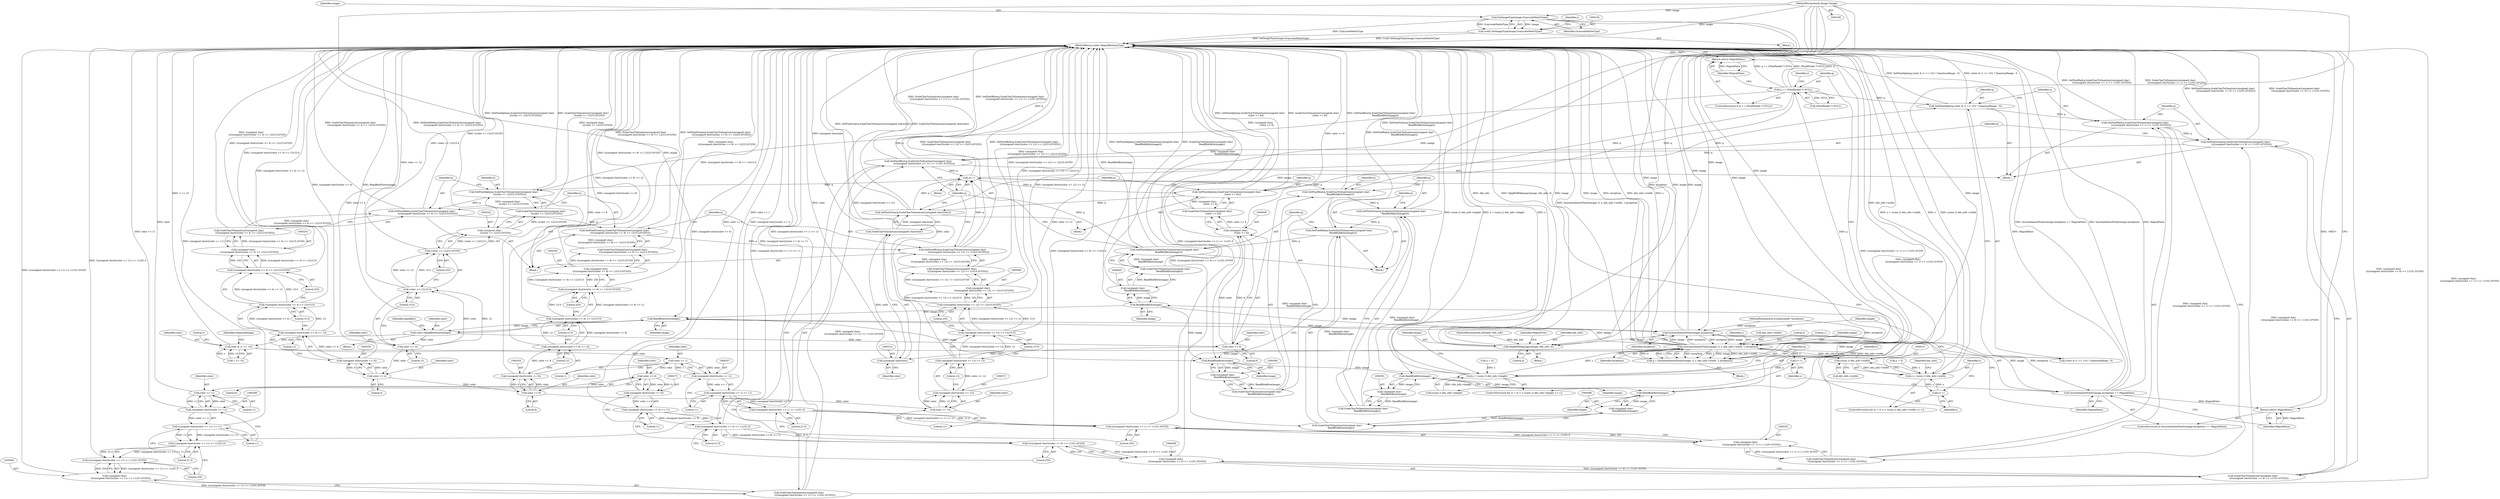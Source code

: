 digraph "0_ImageMagick_d7325bac173492b358417a0ad49fabad44447d52_4@pointer" {
"1000150" [label="(Call,SetImageType(image,GrayscaleMatteType))"];
"1000101" [label="(MethodParameterIn,Image *image)"];
"1000148" [label="(Call,(void) SetImageType(image,GrayscaleMatteType))"];
"1000189" [label="(Call,QueueAuthenticPixels(image, 0, y, dds_info->width, 1,exception))"];
"1000184" [label="(Call,y++)"];
"1000177" [label="(Call,y < (ssize_t) dds_info->height)"];
"1000187" [label="(Call,q = QueueAuthenticPixels(image, 0, y, dds_info->width, 1,exception))"];
"1000199" [label="(Call,q == (PixelPacket *) NULL)"];
"1000238" [label="(Call,SetPixelAlpha(q,(color & (1 << 15)) ? QuantumRange : 0))"];
"1000248" [label="(Call,SetPixelRed(q,ScaleCharToQuantum((unsigned char)\n                 ((((unsigned short)(color << 1) >> 11)/31.0)*255))))"];
"1000264" [label="(Call,SetPixelGreen(q,ScaleCharToQuantum((unsigned char)\n                 ((((unsigned short)(color << 6) >> 11)/31.0)*255))))"];
"1000280" [label="(Call,SetPixelBlue(q,ScaleCharToQuantum((unsigned char)\n                 ((((unsigned short)(color << 11) >> 11)/31.0)*255))))"];
"1000408" [label="(Call,q++)"];
"1000302" [label="(Call,SetPixelAlpha(q,ScaleCharToQuantum((unsigned char)\n                 (color >> 8))))"];
"1000310" [label="(Call,SetPixelGray(q,ScaleCharToQuantum((unsigned char)color)))"];
"1000318" [label="(Call,SetPixelAlpha(q,ScaleCharToQuantum((unsigned char)\n                 (((color >> 12)/15.0)*255))))"];
"1000330" [label="(Call,SetPixelRed(q,ScaleCharToQuantum((unsigned char)\n                 ((((unsigned short)(color << 4) >> 12)/15.0)*255))))"];
"1000346" [label="(Call,SetPixelGreen(q,ScaleCharToQuantum((unsigned char)\n                 ((((unsigned short)(color << 8) >> 12)/15.0)*255))))"];
"1000362" [label="(Call,SetPixelBlue(q,ScaleCharToQuantum((unsigned char)\n                 ((((unsigned short)(color << 12) >> 12)/15.0)*255))))"];
"1000380" [label="(Call,SetPixelBlue(q,ScaleCharToQuantum((unsigned char)\n            ReadBlobByte(image))))"];
"1000387" [label="(Call,SetPixelGreen(q,ScaleCharToQuantum((unsigned char)\n            ReadBlobByte(image))))"];
"1000394" [label="(Call,SetPixelRed(q,ScaleCharToQuantum((unsigned char)\n            ReadBlobByte(image))))"];
"1000401" [label="(Call,SetPixelAlpha(q,ScaleCharToQuantum((unsigned char)\n            ReadBlobByte(image))))"];
"1000212" [label="(Call,(ssize_t) dds_info->width)"];
"1000210" [label="(Call,x < (ssize_t) dds_info->width)"];
"1000217" [label="(Call,x++)"];
"1000231" [label="(Call,ReadBlobShort(image))"];
"1000229" [label="(Call,color=ReadBlobShort(image))"];
"1000241" [label="(Call,color & (1 << 15))"];
"1000258" [label="(Call,color << 1)"];
"1000256" [label="(Call,(unsigned short)(color << 1))"];
"1000255" [label="(Call,(unsigned short)(color << 1) >> 11)"];
"1000254" [label="(Call,((unsigned short)(color << 1) >> 11)/31.0)"];
"1000253" [label="(Call,(((unsigned short)(color << 1) >> 11)/31.0)*255)"];
"1000251" [label="(Call,(unsigned char)\n                 ((((unsigned short)(color << 1) >> 11)/31.0)*255))"];
"1000250" [label="(Call,ScaleCharToQuantum((unsigned char)\n                 ((((unsigned short)(color << 1) >> 11)/31.0)*255)))"];
"1000274" [label="(Call,color << 6)"];
"1000272" [label="(Call,(unsigned short)(color << 6))"];
"1000271" [label="(Call,(unsigned short)(color << 6) >> 11)"];
"1000270" [label="(Call,((unsigned short)(color << 6) >> 11)/31.0)"];
"1000269" [label="(Call,(((unsigned short)(color << 6) >> 11)/31.0)*255)"];
"1000267" [label="(Call,(unsigned char)\n                 ((((unsigned short)(color << 6) >> 11)/31.0)*255))"];
"1000266" [label="(Call,ScaleCharToQuantum((unsigned char)\n                 ((((unsigned short)(color << 6) >> 11)/31.0)*255)))"];
"1000290" [label="(Call,color << 11)"];
"1000288" [label="(Call,(unsigned short)(color << 11))"];
"1000287" [label="(Call,(unsigned short)(color << 11) >> 11)"];
"1000286" [label="(Call,((unsigned short)(color << 11) >> 11)/31.0)"];
"1000285" [label="(Call,(((unsigned short)(color << 11) >> 11)/31.0)*255)"];
"1000283" [label="(Call,(unsigned char)\n                 ((((unsigned short)(color << 11) >> 11)/31.0)*255))"];
"1000282" [label="(Call,ScaleCharToQuantum((unsigned char)\n                 ((((unsigned short)(color << 11) >> 11)/31.0)*255)))"];
"1000307" [label="(Call,color >> 8)"];
"1000305" [label="(Call,(unsigned char)\n                 (color >> 8))"];
"1000304" [label="(Call,ScaleCharToQuantum((unsigned char)\n                 (color >> 8)))"];
"1000313" [label="(Call,(unsigned char)color)"];
"1000312" [label="(Call,ScaleCharToQuantum((unsigned char)color))"];
"1000325" [label="(Call,color >> 12)"];
"1000324" [label="(Call,(color >> 12)/15.0)"];
"1000323" [label="(Call,((color >> 12)/15.0)*255)"];
"1000321" [label="(Call,(unsigned char)\n                 (((color >> 12)/15.0)*255))"];
"1000320" [label="(Call,ScaleCharToQuantum((unsigned char)\n                 (((color >> 12)/15.0)*255)))"];
"1000340" [label="(Call,color << 4)"];
"1000338" [label="(Call,(unsigned short)(color << 4))"];
"1000337" [label="(Call,(unsigned short)(color << 4) >> 12)"];
"1000336" [label="(Call,((unsigned short)(color << 4) >> 12)/15.0)"];
"1000335" [label="(Call,(((unsigned short)(color << 4) >> 12)/15.0)*255)"];
"1000333" [label="(Call,(unsigned char)\n                 ((((unsigned short)(color << 4) >> 12)/15.0)*255))"];
"1000332" [label="(Call,ScaleCharToQuantum((unsigned char)\n                 ((((unsigned short)(color << 4) >> 12)/15.0)*255)))"];
"1000356" [label="(Call,color << 8)"];
"1000354" [label="(Call,(unsigned short)(color << 8))"];
"1000353" [label="(Call,(unsigned short)(color << 8) >> 12)"];
"1000352" [label="(Call,((unsigned short)(color << 8) >> 12)/15.0)"];
"1000351" [label="(Call,(((unsigned short)(color << 8) >> 12)/15.0)*255)"];
"1000349" [label="(Call,(unsigned char)\n                 ((((unsigned short)(color << 8) >> 12)/15.0)*255))"];
"1000348" [label="(Call,ScaleCharToQuantum((unsigned char)\n                 ((((unsigned short)(color << 8) >> 12)/15.0)*255)))"];
"1000372" [label="(Call,color << 12)"];
"1000370" [label="(Call,(unsigned short)(color << 12))"];
"1000369" [label="(Call,(unsigned short)(color << 12) >> 12)"];
"1000368" [label="(Call,((unsigned short)(color << 12) >> 12)/15.0)"];
"1000367" [label="(Call,(((unsigned short)(color << 12) >> 12)/15.0)*255)"];
"1000365" [label="(Call,(unsigned char)\n                 ((((unsigned short)(color << 12) >> 12)/15.0)*255))"];
"1000364" [label="(Call,ScaleCharToQuantum((unsigned char)\n                 ((((unsigned short)(color << 12) >> 12)/15.0)*255)))"];
"1000385" [label="(Call,ReadBlobByte(image))"];
"1000383" [label="(Call,(unsigned char)\n            ReadBlobByte(image))"];
"1000382" [label="(Call,ScaleCharToQuantum((unsigned char)\n            ReadBlobByte(image)))"];
"1000392" [label="(Call,ReadBlobByte(image))"];
"1000390" [label="(Call,(unsigned char)\n            ReadBlobByte(image))"];
"1000389" [label="(Call,ScaleCharToQuantum((unsigned char)\n            ReadBlobByte(image)))"];
"1000399" [label="(Call,ReadBlobByte(image))"];
"1000397" [label="(Call,(unsigned char)\n            ReadBlobByte(image))"];
"1000396" [label="(Call,ScaleCharToQuantum((unsigned char)\n            ReadBlobByte(image)))"];
"1000406" [label="(Call,ReadBlobByte(image))"];
"1000404" [label="(Call,(unsigned char)\n            ReadBlobByte(image))"];
"1000403" [label="(Call,ScaleCharToQuantum((unsigned char)\n            ReadBlobByte(image)))"];
"1000412" [label="(Call,SyncAuthenticPixels(image,exception))"];
"1000411" [label="(Call,SyncAuthenticPixels(image,exception) == MagickFalse)"];
"1000204" [label="(Return,return MagickFalse;)"];
"1000416" [label="(Return,return MagickFalse;)"];
"1000418" [label="(Call,SkipRGBMipmaps(image, dds_info, 4))"];
"1000396" [label="(Call,ScaleCharToQuantum((unsigned char)\n            ReadBlobByte(image)))"];
"1000404" [label="(Call,(unsigned char)\n            ReadBlobByte(image))"];
"1000281" [label="(Identifier,q)"];
"1000175" [label="(Identifier,y)"];
"1000381" [label="(Identifier,q)"];
"1000249" [label="(Identifier,q)"];
"1000246" [label="(Identifier,QuantumRange)"];
"1000228" [label="(Block,)"];
"1000272" [label="(Call,(unsigned short)(color << 6))"];
"1000354" [label="(Call,(unsigned short)(color << 8))"];
"1000409" [label="(Identifier,q)"];
"1000282" [label="(Call,ScaleCharToQuantum((unsigned char)\n                 ((((unsigned short)(color << 11) >> 11)/31.0)*255)))"];
"1000363" [label="(Identifier,q)"];
"1000330" [label="(Call,SetPixelRed(q,ScaleCharToQuantum((unsigned char)\n                 ((((unsigned short)(color << 4) >> 12)/15.0)*255))))"];
"1000103" [label="(MethodParameterIn,ExceptionInfo *exception)"];
"1000235" [label="(Identifier,alphaBits)"];
"1000251" [label="(Call,(unsigned char)\n                 ((((unsigned short)(color << 1) >> 11)/31.0)*255))"];
"1000386" [label="(Identifier,image)"];
"1000267" [label="(Call,(unsigned char)\n                 ((((unsigned short)(color << 6) >> 11)/31.0)*255))"];
"1000266" [label="(Call,ScaleCharToQuantum((unsigned char)\n                 ((((unsigned short)(color << 6) >> 11)/31.0)*255)))"];
"1000177" [label="(Call,y < (ssize_t) dds_info->height)"];
"1000258" [label="(Call,color << 1)"];
"1000150" [label="(Call,SetImageType(image,GrayscaleMatteType))"];
"1000317" [label="(Block,)"];
"1000411" [label="(Call,SyncAuthenticPixels(image,exception) == MagickFalse)"];
"1000192" [label="(Identifier,y)"];
"1000239" [label="(Identifier,q)"];
"1000351" [label="(Call,(((unsigned short)(color << 8) >> 12)/15.0)*255)"];
"1000370" [label="(Call,(unsigned short)(color << 12))"];
"1000331" [label="(Identifier,q)"];
"1000280" [label="(Call,SetPixelBlue(q,ScaleCharToQuantum((unsigned char)\n                 ((((unsigned short)(color << 11) >> 11)/31.0)*255))))"];
"1000198" [label="(ControlStructure,if (q == (PixelPacket *) NULL))"];
"1000394" [label="(Call,SetPixelRed(q,ScaleCharToQuantum((unsigned char)\n            ReadBlobByte(image))))"];
"1000413" [label="(Identifier,image)"];
"1000340" [label="(Call,color << 4)"];
"1000342" [label="(Literal,4)"];
"1000276" [label="(Literal,6)"];
"1000104" [label="(Block,)"];
"1000193" [label="(Call,dds_info->width)"];
"1000189" [label="(Call,QueueAuthenticPixels(image, 0, y, dds_info->width, 1,exception))"];
"1000364" [label="(Call,ScaleCharToQuantum((unsigned char)\n                 ((((unsigned short)(color << 12) >> 12)/15.0)*255)))"];
"1000379" [label="(Block,)"];
"1000345" [label="(Literal,255)"];
"1000368" [label="(Call,((unsigned short)(color << 12) >> 12)/15.0)"];
"1000241" [label="(Call,color & (1 << 15))"];
"1000212" [label="(Call,(ssize_t) dds_info->width)"];
"1000318" [label="(Call,SetPixelAlpha(q,ScaleCharToQuantum((unsigned char)\n                 (((color >> 12)/15.0)*255))))"];
"1000328" [label="(Literal,15.0)"];
"1000393" [label="(Identifier,image)"];
"1000217" [label="(Call,x++)"];
"1000392" [label="(Call,ReadBlobByte(image))"];
"1000277" [label="(Literal,11)"];
"1000335" [label="(Call,(((unsigned short)(color << 4) >> 12)/15.0)*255)"];
"1000302" [label="(Call,SetPixelAlpha(q,ScaleCharToQuantum((unsigned char)\n                 (color >> 8))))"];
"1000385" [label="(Call,ReadBlobByte(image))"];
"1000210" [label="(Call,x < (ssize_t) dds_info->width)"];
"1000400" [label="(Identifier,image)"];
"1000424" [label="(MethodReturn,static MagickBooleanType)"];
"1000320" [label="(Call,ScaleCharToQuantum((unsigned char)\n                 (((color >> 12)/15.0)*255)))"];
"1000259" [label="(Identifier,color)"];
"1000101" [label="(MethodParameterIn,Image *image)"];
"1000344" [label="(Literal,15.0)"];
"1000417" [label="(Identifier,MagickFalse)"];
"1000408" [label="(Call,q++)"];
"1000242" [label="(Identifier,color)"];
"1000265" [label="(Identifier,q)"];
"1000375" [label="(Literal,12)"];
"1000261" [label="(Literal,11)"];
"1000325" [label="(Call,color >> 12)"];
"1000312" [label="(Call,ScaleCharToQuantum((unsigned char)color))"];
"1000346" [label="(Call,SetPixelGreen(q,ScaleCharToQuantum((unsigned char)\n                 ((((unsigned short)(color << 8) >> 12)/15.0)*255))))"];
"1000219" [label="(Block,)"];
"1000232" [label="(Identifier,image)"];
"1000275" [label="(Identifier,color)"];
"1000240" [label="(Call,(color & (1 << 15)) ? QuantumRange : 0)"];
"1000185" [label="(Identifier,y)"];
"1000415" [label="(Identifier,MagickFalse)"];
"1000260" [label="(Literal,1)"];
"1000229" [label="(Call,color=ReadBlobShort(image))"];
"1000274" [label="(Call,color << 6)"];
"1000376" [label="(Literal,15.0)"];
"1000305" [label="(Call,(unsigned char)\n                 (color >> 8))"];
"1000152" [label="(Identifier,GrayscaleMatteType)"];
"1000207" [label="(Call,x = 0)"];
"1000238" [label="(Call,SetPixelAlpha(q,(color & (1 << 15)) ? QuantumRange : 0))"];
"1000324" [label="(Call,(color >> 12)/15.0)"];
"1000199" [label="(Call,q == (PixelPacket *) NULL)"];
"1000303" [label="(Identifier,q)"];
"1000263" [label="(Literal,255)"];
"1000341" [label="(Identifier,color)"];
"1000214" [label="(Call,dds_info->width)"];
"1000204" [label="(Return,return MagickFalse;)"];
"1000285" [label="(Call,(((unsigned short)(color << 11) >> 11)/31.0)*255)"];
"1000295" [label="(Literal,255)"];
"1000269" [label="(Call,(((unsigned short)(color << 6) >> 11)/31.0)*255)"];
"1000191" [label="(Literal,0)"];
"1000255" [label="(Call,(unsigned short)(color << 1) >> 11)"];
"1000256" [label="(Call,(unsigned short)(color << 1))"];
"1000188" [label="(Identifier,q)"];
"1000352" [label="(Call,((unsigned short)(color << 8) >> 12)/15.0)"];
"1000279" [label="(Literal,255)"];
"1000250" [label="(Call,ScaleCharToQuantum((unsigned char)\n                 ((((unsigned short)(color << 1) >> 11)/31.0)*255)))"];
"1000416" [label="(Return,return MagickFalse;)"];
"1000262" [label="(Literal,31.0)"];
"1000327" [label="(Literal,12)"];
"1000337" [label="(Call,(unsigned short)(color << 4) >> 12)"];
"1000336" [label="(Call,((unsigned short)(color << 4) >> 12)/15.0)"];
"1000365" [label="(Call,(unsigned char)\n                 ((((unsigned short)(color << 12) >> 12)/15.0)*255))"];
"1000373" [label="(Identifier,color)"];
"1000283" [label="(Call,(unsigned char)\n                 ((((unsigned short)(color << 11) >> 11)/31.0)*255))"];
"1000237" [label="(Block,)"];
"1000323" [label="(Call,((color >> 12)/15.0)*255)"];
"1000315" [label="(Identifier,color)"];
"1000353" [label="(Call,(unsigned short)(color << 8) >> 12)"];
"1000412" [label="(Call,SyncAuthenticPixels(image,exception))"];
"1000387" [label="(Call,SetPixelGreen(q,ScaleCharToQuantum((unsigned char)\n            ReadBlobByte(image))))"];
"1000173" [label="(ControlStructure,for (y = 0; y < (ssize_t) dds_info->height; y++))"];
"1000253" [label="(Call,(((unsigned short)(color << 1) >> 11)/31.0)*255)"];
"1000395" [label="(Identifier,q)"];
"1000374" [label="(Literal,12)"];
"1000270" [label="(Call,((unsigned short)(color << 6) >> 11)/31.0)"];
"1000308" [label="(Identifier,color)"];
"1000151" [label="(Identifier,image)"];
"1000421" [label="(Literal,4)"];
"1000206" [label="(ControlStructure,for (x = 0; x < (ssize_t) dds_info->width; x++))"];
"1000254" [label="(Call,((unsigned short)(color << 1) >> 11)/31.0)"];
"1000311" [label="(Identifier,q)"];
"1000347" [label="(Identifier,q)"];
"1000349" [label="(Call,(unsigned char)\n                 ((((unsigned short)(color << 8) >> 12)/15.0)*255))"];
"1000383" [label="(Call,(unsigned char)\n            ReadBlobByte(image))"];
"1000356" [label="(Call,color << 8)"];
"1000357" [label="(Identifier,color)"];
"1000397" [label="(Call,(unsigned char)\n            ReadBlobByte(image))"];
"1000310" [label="(Call,SetPixelGray(q,ScaleCharToQuantum((unsigned char)color)))"];
"1000382" [label="(Call,ScaleCharToQuantum((unsigned char)\n            ReadBlobByte(image)))"];
"1000309" [label="(Literal,8)"];
"1000197" [label="(Identifier,exception)"];
"1000211" [label="(Identifier,x)"];
"1000287" [label="(Call,(unsigned short)(color << 11) >> 11)"];
"1000367" [label="(Call,(((unsigned short)(color << 12) >> 12)/15.0)*255)"];
"1000407" [label="(Identifier,image)"];
"1000187" [label="(Call,q = QueueAuthenticPixels(image, 0, y, dds_info->width, 1,exception))"];
"1000326" [label="(Identifier,color)"];
"1000414" [label="(Identifier,exception)"];
"1000196" [label="(Literal,1)"];
"1000333" [label="(Call,(unsigned char)\n                 ((((unsigned short)(color << 4) >> 12)/15.0)*255))"];
"1000304" [label="(Call,ScaleCharToQuantum((unsigned char)\n                 (color >> 8)))"];
"1000102" [label="(MethodParameterIn,DDSInfo *dds_info)"];
"1000231" [label="(Call,ReadBlobShort(image))"];
"1000329" [label="(Literal,255)"];
"1000248" [label="(Call,SetPixelRed(q,ScaleCharToQuantum((unsigned char)\n                 ((((unsigned short)(color << 1) >> 11)/31.0)*255))))"];
"1000360" [label="(Literal,15.0)"];
"1000307" [label="(Call,color >> 8)"];
"1000148" [label="(Call,(void) SetImageType(image,GrayscaleMatteType))"];
"1000390" [label="(Call,(unsigned char)\n            ReadBlobByte(image))"];
"1000403" [label="(Call,ScaleCharToQuantum((unsigned char)\n            ReadBlobByte(image)))"];
"1000286" [label="(Call,((unsigned short)(color << 11) >> 11)/31.0)"];
"1000380" [label="(Call,SetPixelBlue(q,ScaleCharToQuantum((unsigned char)\n            ReadBlobByte(image))))"];
"1000243" [label="(Call,1 << 15)"];
"1000338" [label="(Call,(unsigned short)(color << 4))"];
"1000291" [label="(Identifier,color)"];
"1000361" [label="(Literal,255)"];
"1000190" [label="(Identifier,image)"];
"1000399" [label="(Call,ReadBlobByte(image))"];
"1000372" [label="(Call,color << 12)"];
"1000144" [label="(Block,)"];
"1000369" [label="(Call,(unsigned short)(color << 12) >> 12)"];
"1000321" [label="(Call,(unsigned char)\n                 (((color >> 12)/15.0)*255))"];
"1000294" [label="(Literal,31.0)"];
"1000200" [label="(Identifier,q)"];
"1000348" [label="(Call,ScaleCharToQuantum((unsigned char)\n                 ((((unsigned short)(color << 8) >> 12)/15.0)*255)))"];
"1000186" [label="(Block,)"];
"1000319" [label="(Identifier,q)"];
"1000332" [label="(Call,ScaleCharToQuantum((unsigned char)\n                 ((((unsigned short)(color << 4) >> 12)/15.0)*255)))"];
"1000359" [label="(Literal,12)"];
"1000301" [label="(Block,)"];
"1000358" [label="(Literal,8)"];
"1000174" [label="(Call,y = 0)"];
"1000406" [label="(Call,ReadBlobByte(image))"];
"1000377" [label="(Literal,255)"];
"1000290" [label="(Call,color << 11)"];
"1000230" [label="(Identifier,color)"];
"1000401" [label="(Call,SetPixelAlpha(q,ScaleCharToQuantum((unsigned char)\n            ReadBlobByte(image))))"];
"1000313" [label="(Call,(unsigned char)color)"];
"1000184" [label="(Call,y++)"];
"1000271" [label="(Call,(unsigned short)(color << 6) >> 11)"];
"1000423" [label="(Identifier,MagickTrue)"];
"1000292" [label="(Literal,11)"];
"1000178" [label="(Identifier,y)"];
"1000201" [label="(Call,(PixelPacket *) NULL)"];
"1000420" [label="(Identifier,dds_info)"];
"1000247" [label="(Literal,0)"];
"1000419" [label="(Identifier,image)"];
"1000224" [label="(Identifier,dds_info)"];
"1000288" [label="(Call,(unsigned short)(color << 11))"];
"1000264" [label="(Call,SetPixelGreen(q,ScaleCharToQuantum((unsigned char)\n                 ((((unsigned short)(color << 6) >> 11)/31.0)*255))))"];
"1000388" [label="(Identifier,q)"];
"1000278" [label="(Literal,31.0)"];
"1000410" [label="(ControlStructure,if (SyncAuthenticPixels(image,exception) == MagickFalse))"];
"1000389" [label="(Call,ScaleCharToQuantum((unsigned char)\n            ReadBlobByte(image)))"];
"1000343" [label="(Literal,12)"];
"1000208" [label="(Identifier,x)"];
"1000218" [label="(Identifier,x)"];
"1000402" [label="(Identifier,q)"];
"1000179" [label="(Call,(ssize_t) dds_info->height)"];
"1000205" [label="(Identifier,MagickFalse)"];
"1000418" [label="(Call,SkipRGBMipmaps(image, dds_info, 4))"];
"1000362" [label="(Call,SetPixelBlue(q,ScaleCharToQuantum((unsigned char)\n                 ((((unsigned short)(color << 12) >> 12)/15.0)*255))))"];
"1000293" [label="(Literal,11)"];
"1000150" -> "1000148"  [label="AST: "];
"1000150" -> "1000152"  [label="CFG: "];
"1000151" -> "1000150"  [label="AST: "];
"1000152" -> "1000150"  [label="AST: "];
"1000148" -> "1000150"  [label="CFG: "];
"1000150" -> "1000424"  [label="DDG: GrayscaleMatteType"];
"1000150" -> "1000148"  [label="DDG: image"];
"1000150" -> "1000148"  [label="DDG: GrayscaleMatteType"];
"1000101" -> "1000150"  [label="DDG: image"];
"1000150" -> "1000189"  [label="DDG: image"];
"1000150" -> "1000418"  [label="DDG: image"];
"1000101" -> "1000100"  [label="AST: "];
"1000101" -> "1000424"  [label="DDG: image"];
"1000101" -> "1000189"  [label="DDG: image"];
"1000101" -> "1000231"  [label="DDG: image"];
"1000101" -> "1000385"  [label="DDG: image"];
"1000101" -> "1000392"  [label="DDG: image"];
"1000101" -> "1000399"  [label="DDG: image"];
"1000101" -> "1000406"  [label="DDG: image"];
"1000101" -> "1000412"  [label="DDG: image"];
"1000101" -> "1000418"  [label="DDG: image"];
"1000148" -> "1000144"  [label="AST: "];
"1000149" -> "1000148"  [label="AST: "];
"1000175" -> "1000148"  [label="CFG: "];
"1000148" -> "1000424"  [label="DDG: (void) SetImageType(image,GrayscaleMatteType)"];
"1000148" -> "1000424"  [label="DDG: SetImageType(image,GrayscaleMatteType)"];
"1000189" -> "1000187"  [label="AST: "];
"1000189" -> "1000197"  [label="CFG: "];
"1000190" -> "1000189"  [label="AST: "];
"1000191" -> "1000189"  [label="AST: "];
"1000192" -> "1000189"  [label="AST: "];
"1000193" -> "1000189"  [label="AST: "];
"1000196" -> "1000189"  [label="AST: "];
"1000197" -> "1000189"  [label="AST: "];
"1000187" -> "1000189"  [label="CFG: "];
"1000189" -> "1000424"  [label="DDG: image"];
"1000189" -> "1000424"  [label="DDG: exception"];
"1000189" -> "1000424"  [label="DDG: dds_info->width"];
"1000189" -> "1000424"  [label="DDG: y"];
"1000189" -> "1000184"  [label="DDG: y"];
"1000189" -> "1000187"  [label="DDG: exception"];
"1000189" -> "1000187"  [label="DDG: y"];
"1000189" -> "1000187"  [label="DDG: image"];
"1000189" -> "1000187"  [label="DDG: dds_info->width"];
"1000189" -> "1000187"  [label="DDG: 0"];
"1000189" -> "1000187"  [label="DDG: 1"];
"1000412" -> "1000189"  [label="DDG: image"];
"1000412" -> "1000189"  [label="DDG: exception"];
"1000177" -> "1000189"  [label="DDG: y"];
"1000212" -> "1000189"  [label="DDG: dds_info->width"];
"1000103" -> "1000189"  [label="DDG: exception"];
"1000189" -> "1000212"  [label="DDG: dds_info->width"];
"1000189" -> "1000231"  [label="DDG: image"];
"1000189" -> "1000385"  [label="DDG: image"];
"1000189" -> "1000412"  [label="DDG: image"];
"1000189" -> "1000412"  [label="DDG: exception"];
"1000184" -> "1000173"  [label="AST: "];
"1000184" -> "1000185"  [label="CFG: "];
"1000185" -> "1000184"  [label="AST: "];
"1000178" -> "1000184"  [label="CFG: "];
"1000184" -> "1000177"  [label="DDG: y"];
"1000177" -> "1000173"  [label="AST: "];
"1000177" -> "1000179"  [label="CFG: "];
"1000178" -> "1000177"  [label="AST: "];
"1000179" -> "1000177"  [label="AST: "];
"1000188" -> "1000177"  [label="CFG: "];
"1000419" -> "1000177"  [label="CFG: "];
"1000177" -> "1000424"  [label="DDG: y"];
"1000177" -> "1000424"  [label="DDG: (ssize_t) dds_info->height"];
"1000177" -> "1000424"  [label="DDG: y < (ssize_t) dds_info->height"];
"1000174" -> "1000177"  [label="DDG: y"];
"1000179" -> "1000177"  [label="DDG: dds_info->height"];
"1000187" -> "1000186"  [label="AST: "];
"1000188" -> "1000187"  [label="AST: "];
"1000200" -> "1000187"  [label="CFG: "];
"1000187" -> "1000424"  [label="DDG: QueueAuthenticPixels(image, 0, y, dds_info->width, 1,exception)"];
"1000187" -> "1000199"  [label="DDG: q"];
"1000199" -> "1000198"  [label="AST: "];
"1000199" -> "1000201"  [label="CFG: "];
"1000200" -> "1000199"  [label="AST: "];
"1000201" -> "1000199"  [label="AST: "];
"1000205" -> "1000199"  [label="CFG: "];
"1000208" -> "1000199"  [label="CFG: "];
"1000199" -> "1000424"  [label="DDG: (PixelPacket *) NULL"];
"1000199" -> "1000424"  [label="DDG: q"];
"1000199" -> "1000424"  [label="DDG: q == (PixelPacket *) NULL"];
"1000201" -> "1000199"  [label="DDG: NULL"];
"1000199" -> "1000238"  [label="DDG: q"];
"1000199" -> "1000302"  [label="DDG: q"];
"1000199" -> "1000318"  [label="DDG: q"];
"1000199" -> "1000380"  [label="DDG: q"];
"1000238" -> "1000237"  [label="AST: "];
"1000238" -> "1000240"  [label="CFG: "];
"1000239" -> "1000238"  [label="AST: "];
"1000240" -> "1000238"  [label="AST: "];
"1000249" -> "1000238"  [label="CFG: "];
"1000238" -> "1000424"  [label="DDG: (color & (1 << 15)) ? QuantumRange : 0"];
"1000238" -> "1000424"  [label="DDG: SetPixelAlpha(q,(color & (1 << 15)) ? QuantumRange : 0)"];
"1000408" -> "1000238"  [label="DDG: q"];
"1000238" -> "1000248"  [label="DDG: q"];
"1000248" -> "1000237"  [label="AST: "];
"1000248" -> "1000250"  [label="CFG: "];
"1000249" -> "1000248"  [label="AST: "];
"1000250" -> "1000248"  [label="AST: "];
"1000265" -> "1000248"  [label="CFG: "];
"1000248" -> "1000424"  [label="DDG: SetPixelRed(q,ScaleCharToQuantum((unsigned char)\n                 ((((unsigned short)(color << 1) >> 11)/31.0)*255)))"];
"1000248" -> "1000424"  [label="DDG: ScaleCharToQuantum((unsigned char)\n                 ((((unsigned short)(color << 1) >> 11)/31.0)*255))"];
"1000250" -> "1000248"  [label="DDG: (unsigned char)\n                 ((((unsigned short)(color << 1) >> 11)/31.0)*255)"];
"1000248" -> "1000264"  [label="DDG: q"];
"1000264" -> "1000237"  [label="AST: "];
"1000264" -> "1000266"  [label="CFG: "];
"1000265" -> "1000264"  [label="AST: "];
"1000266" -> "1000264"  [label="AST: "];
"1000281" -> "1000264"  [label="CFG: "];
"1000264" -> "1000424"  [label="DDG: SetPixelGreen(q,ScaleCharToQuantum((unsigned char)\n                 ((((unsigned short)(color << 6) >> 11)/31.0)*255)))"];
"1000264" -> "1000424"  [label="DDG: ScaleCharToQuantum((unsigned char)\n                 ((((unsigned short)(color << 6) >> 11)/31.0)*255))"];
"1000266" -> "1000264"  [label="DDG: (unsigned char)\n                 ((((unsigned short)(color << 6) >> 11)/31.0)*255)"];
"1000264" -> "1000280"  [label="DDG: q"];
"1000280" -> "1000237"  [label="AST: "];
"1000280" -> "1000282"  [label="CFG: "];
"1000281" -> "1000280"  [label="AST: "];
"1000282" -> "1000280"  [label="AST: "];
"1000409" -> "1000280"  [label="CFG: "];
"1000280" -> "1000424"  [label="DDG: ScaleCharToQuantum((unsigned char)\n                 ((((unsigned short)(color << 11) >> 11)/31.0)*255))"];
"1000280" -> "1000424"  [label="DDG: SetPixelBlue(q,ScaleCharToQuantum((unsigned char)\n                 ((((unsigned short)(color << 11) >> 11)/31.0)*255)))"];
"1000282" -> "1000280"  [label="DDG: (unsigned char)\n                 ((((unsigned short)(color << 11) >> 11)/31.0)*255)"];
"1000280" -> "1000408"  [label="DDG: q"];
"1000408" -> "1000219"  [label="AST: "];
"1000408" -> "1000409"  [label="CFG: "];
"1000409" -> "1000408"  [label="AST: "];
"1000218" -> "1000408"  [label="CFG: "];
"1000408" -> "1000424"  [label="DDG: q"];
"1000408" -> "1000302"  [label="DDG: q"];
"1000408" -> "1000318"  [label="DDG: q"];
"1000408" -> "1000380"  [label="DDG: q"];
"1000362" -> "1000408"  [label="DDG: q"];
"1000310" -> "1000408"  [label="DDG: q"];
"1000401" -> "1000408"  [label="DDG: q"];
"1000302" -> "1000301"  [label="AST: "];
"1000302" -> "1000304"  [label="CFG: "];
"1000303" -> "1000302"  [label="AST: "];
"1000304" -> "1000302"  [label="AST: "];
"1000311" -> "1000302"  [label="CFG: "];
"1000302" -> "1000424"  [label="DDG: ScaleCharToQuantum((unsigned char)\n                 (color >> 8))"];
"1000302" -> "1000424"  [label="DDG: SetPixelAlpha(q,ScaleCharToQuantum((unsigned char)\n                 (color >> 8)))"];
"1000304" -> "1000302"  [label="DDG: (unsigned char)\n                 (color >> 8)"];
"1000302" -> "1000310"  [label="DDG: q"];
"1000310" -> "1000301"  [label="AST: "];
"1000310" -> "1000312"  [label="CFG: "];
"1000311" -> "1000310"  [label="AST: "];
"1000312" -> "1000310"  [label="AST: "];
"1000409" -> "1000310"  [label="CFG: "];
"1000310" -> "1000424"  [label="DDG: SetPixelGray(q,ScaleCharToQuantum((unsigned char)color))"];
"1000310" -> "1000424"  [label="DDG: ScaleCharToQuantum((unsigned char)color)"];
"1000312" -> "1000310"  [label="DDG: (unsigned char)color"];
"1000318" -> "1000317"  [label="AST: "];
"1000318" -> "1000320"  [label="CFG: "];
"1000319" -> "1000318"  [label="AST: "];
"1000320" -> "1000318"  [label="AST: "];
"1000331" -> "1000318"  [label="CFG: "];
"1000318" -> "1000424"  [label="DDG: SetPixelAlpha(q,ScaleCharToQuantum((unsigned char)\n                 (((color >> 12)/15.0)*255)))"];
"1000318" -> "1000424"  [label="DDG: ScaleCharToQuantum((unsigned char)\n                 (((color >> 12)/15.0)*255))"];
"1000320" -> "1000318"  [label="DDG: (unsigned char)\n                 (((color >> 12)/15.0)*255)"];
"1000318" -> "1000330"  [label="DDG: q"];
"1000330" -> "1000317"  [label="AST: "];
"1000330" -> "1000332"  [label="CFG: "];
"1000331" -> "1000330"  [label="AST: "];
"1000332" -> "1000330"  [label="AST: "];
"1000347" -> "1000330"  [label="CFG: "];
"1000330" -> "1000424"  [label="DDG: ScaleCharToQuantum((unsigned char)\n                 ((((unsigned short)(color << 4) >> 12)/15.0)*255))"];
"1000330" -> "1000424"  [label="DDG: SetPixelRed(q,ScaleCharToQuantum((unsigned char)\n                 ((((unsigned short)(color << 4) >> 12)/15.0)*255)))"];
"1000332" -> "1000330"  [label="DDG: (unsigned char)\n                 ((((unsigned short)(color << 4) >> 12)/15.0)*255)"];
"1000330" -> "1000346"  [label="DDG: q"];
"1000346" -> "1000317"  [label="AST: "];
"1000346" -> "1000348"  [label="CFG: "];
"1000347" -> "1000346"  [label="AST: "];
"1000348" -> "1000346"  [label="AST: "];
"1000363" -> "1000346"  [label="CFG: "];
"1000346" -> "1000424"  [label="DDG: ScaleCharToQuantum((unsigned char)\n                 ((((unsigned short)(color << 8) >> 12)/15.0)*255))"];
"1000346" -> "1000424"  [label="DDG: SetPixelGreen(q,ScaleCharToQuantum((unsigned char)\n                 ((((unsigned short)(color << 8) >> 12)/15.0)*255)))"];
"1000348" -> "1000346"  [label="DDG: (unsigned char)\n                 ((((unsigned short)(color << 8) >> 12)/15.0)*255)"];
"1000346" -> "1000362"  [label="DDG: q"];
"1000362" -> "1000317"  [label="AST: "];
"1000362" -> "1000364"  [label="CFG: "];
"1000363" -> "1000362"  [label="AST: "];
"1000364" -> "1000362"  [label="AST: "];
"1000409" -> "1000362"  [label="CFG: "];
"1000362" -> "1000424"  [label="DDG: ScaleCharToQuantum((unsigned char)\n                 ((((unsigned short)(color << 12) >> 12)/15.0)*255))"];
"1000362" -> "1000424"  [label="DDG: SetPixelBlue(q,ScaleCharToQuantum((unsigned char)\n                 ((((unsigned short)(color << 12) >> 12)/15.0)*255)))"];
"1000364" -> "1000362"  [label="DDG: (unsigned char)\n                 ((((unsigned short)(color << 12) >> 12)/15.0)*255)"];
"1000380" -> "1000379"  [label="AST: "];
"1000380" -> "1000382"  [label="CFG: "];
"1000381" -> "1000380"  [label="AST: "];
"1000382" -> "1000380"  [label="AST: "];
"1000388" -> "1000380"  [label="CFG: "];
"1000380" -> "1000424"  [label="DDG: SetPixelBlue(q,ScaleCharToQuantum((unsigned char)\n            ReadBlobByte(image)))"];
"1000382" -> "1000380"  [label="DDG: (unsigned char)\n            ReadBlobByte(image)"];
"1000380" -> "1000387"  [label="DDG: q"];
"1000387" -> "1000379"  [label="AST: "];
"1000387" -> "1000389"  [label="CFG: "];
"1000388" -> "1000387"  [label="AST: "];
"1000389" -> "1000387"  [label="AST: "];
"1000395" -> "1000387"  [label="CFG: "];
"1000387" -> "1000424"  [label="DDG: SetPixelGreen(q,ScaleCharToQuantum((unsigned char)\n            ReadBlobByte(image)))"];
"1000389" -> "1000387"  [label="DDG: (unsigned char)\n            ReadBlobByte(image)"];
"1000387" -> "1000394"  [label="DDG: q"];
"1000394" -> "1000379"  [label="AST: "];
"1000394" -> "1000396"  [label="CFG: "];
"1000395" -> "1000394"  [label="AST: "];
"1000396" -> "1000394"  [label="AST: "];
"1000402" -> "1000394"  [label="CFG: "];
"1000394" -> "1000424"  [label="DDG: SetPixelRed(q,ScaleCharToQuantum((unsigned char)\n            ReadBlobByte(image)))"];
"1000396" -> "1000394"  [label="DDG: (unsigned char)\n            ReadBlobByte(image)"];
"1000394" -> "1000401"  [label="DDG: q"];
"1000401" -> "1000379"  [label="AST: "];
"1000401" -> "1000403"  [label="CFG: "];
"1000402" -> "1000401"  [label="AST: "];
"1000403" -> "1000401"  [label="AST: "];
"1000409" -> "1000401"  [label="CFG: "];
"1000401" -> "1000424"  [label="DDG: SetPixelAlpha(q,ScaleCharToQuantum((unsigned char)\n            ReadBlobByte(image)))"];
"1000401" -> "1000424"  [label="DDG: ScaleCharToQuantum((unsigned char)\n            ReadBlobByte(image))"];
"1000403" -> "1000401"  [label="DDG: (unsigned char)\n            ReadBlobByte(image)"];
"1000212" -> "1000210"  [label="AST: "];
"1000212" -> "1000214"  [label="CFG: "];
"1000213" -> "1000212"  [label="AST: "];
"1000214" -> "1000212"  [label="AST: "];
"1000210" -> "1000212"  [label="CFG: "];
"1000212" -> "1000424"  [label="DDG: dds_info->width"];
"1000212" -> "1000210"  [label="DDG: dds_info->width"];
"1000210" -> "1000206"  [label="AST: "];
"1000211" -> "1000210"  [label="AST: "];
"1000224" -> "1000210"  [label="CFG: "];
"1000413" -> "1000210"  [label="CFG: "];
"1000210" -> "1000424"  [label="DDG: (ssize_t) dds_info->width"];
"1000210" -> "1000424"  [label="DDG: x < (ssize_t) dds_info->width"];
"1000210" -> "1000424"  [label="DDG: x"];
"1000217" -> "1000210"  [label="DDG: x"];
"1000207" -> "1000210"  [label="DDG: x"];
"1000210" -> "1000217"  [label="DDG: x"];
"1000217" -> "1000206"  [label="AST: "];
"1000217" -> "1000218"  [label="CFG: "];
"1000218" -> "1000217"  [label="AST: "];
"1000211" -> "1000217"  [label="CFG: "];
"1000231" -> "1000229"  [label="AST: "];
"1000231" -> "1000232"  [label="CFG: "];
"1000232" -> "1000231"  [label="AST: "];
"1000229" -> "1000231"  [label="CFG: "];
"1000231" -> "1000229"  [label="DDG: image"];
"1000406" -> "1000231"  [label="DDG: image"];
"1000231" -> "1000385"  [label="DDG: image"];
"1000231" -> "1000412"  [label="DDG: image"];
"1000229" -> "1000228"  [label="AST: "];
"1000230" -> "1000229"  [label="AST: "];
"1000235" -> "1000229"  [label="CFG: "];
"1000229" -> "1000424"  [label="DDG: ReadBlobShort(image)"];
"1000229" -> "1000241"  [label="DDG: color"];
"1000229" -> "1000307"  [label="DDG: color"];
"1000229" -> "1000325"  [label="DDG: color"];
"1000241" -> "1000240"  [label="AST: "];
"1000241" -> "1000243"  [label="CFG: "];
"1000242" -> "1000241"  [label="AST: "];
"1000243" -> "1000241"  [label="AST: "];
"1000246" -> "1000241"  [label="CFG: "];
"1000247" -> "1000241"  [label="CFG: "];
"1000241" -> "1000424"  [label="DDG: 1 << 15"];
"1000243" -> "1000241"  [label="DDG: 1"];
"1000243" -> "1000241"  [label="DDG: 15"];
"1000241" -> "1000258"  [label="DDG: color"];
"1000258" -> "1000256"  [label="AST: "];
"1000258" -> "1000260"  [label="CFG: "];
"1000259" -> "1000258"  [label="AST: "];
"1000260" -> "1000258"  [label="AST: "];
"1000256" -> "1000258"  [label="CFG: "];
"1000258" -> "1000256"  [label="DDG: color"];
"1000258" -> "1000256"  [label="DDG: 1"];
"1000258" -> "1000274"  [label="DDG: color"];
"1000256" -> "1000255"  [label="AST: "];
"1000257" -> "1000256"  [label="AST: "];
"1000261" -> "1000256"  [label="CFG: "];
"1000256" -> "1000424"  [label="DDG: color << 1"];
"1000256" -> "1000255"  [label="DDG: color << 1"];
"1000255" -> "1000254"  [label="AST: "];
"1000255" -> "1000261"  [label="CFG: "];
"1000261" -> "1000255"  [label="AST: "];
"1000262" -> "1000255"  [label="CFG: "];
"1000255" -> "1000424"  [label="DDG: (unsigned short)(color << 1)"];
"1000255" -> "1000254"  [label="DDG: (unsigned short)(color << 1)"];
"1000255" -> "1000254"  [label="DDG: 11"];
"1000254" -> "1000253"  [label="AST: "];
"1000254" -> "1000262"  [label="CFG: "];
"1000262" -> "1000254"  [label="AST: "];
"1000263" -> "1000254"  [label="CFG: "];
"1000254" -> "1000424"  [label="DDG: (unsigned short)(color << 1) >> 11"];
"1000254" -> "1000253"  [label="DDG: (unsigned short)(color << 1) >> 11"];
"1000254" -> "1000253"  [label="DDG: 31.0"];
"1000253" -> "1000251"  [label="AST: "];
"1000253" -> "1000263"  [label="CFG: "];
"1000263" -> "1000253"  [label="AST: "];
"1000251" -> "1000253"  [label="CFG: "];
"1000253" -> "1000424"  [label="DDG: ((unsigned short)(color << 1) >> 11)/31.0"];
"1000253" -> "1000251"  [label="DDG: ((unsigned short)(color << 1) >> 11)/31.0"];
"1000253" -> "1000251"  [label="DDG: 255"];
"1000251" -> "1000250"  [label="AST: "];
"1000252" -> "1000251"  [label="AST: "];
"1000250" -> "1000251"  [label="CFG: "];
"1000251" -> "1000424"  [label="DDG: (((unsigned short)(color << 1) >> 11)/31.0)*255"];
"1000251" -> "1000250"  [label="DDG: (((unsigned short)(color << 1) >> 11)/31.0)*255"];
"1000250" -> "1000424"  [label="DDG: (unsigned char)\n                 ((((unsigned short)(color << 1) >> 11)/31.0)*255)"];
"1000274" -> "1000272"  [label="AST: "];
"1000274" -> "1000276"  [label="CFG: "];
"1000275" -> "1000274"  [label="AST: "];
"1000276" -> "1000274"  [label="AST: "];
"1000272" -> "1000274"  [label="CFG: "];
"1000274" -> "1000272"  [label="DDG: color"];
"1000274" -> "1000272"  [label="DDG: 6"];
"1000274" -> "1000290"  [label="DDG: color"];
"1000272" -> "1000271"  [label="AST: "];
"1000273" -> "1000272"  [label="AST: "];
"1000277" -> "1000272"  [label="CFG: "];
"1000272" -> "1000424"  [label="DDG: color << 6"];
"1000272" -> "1000271"  [label="DDG: color << 6"];
"1000271" -> "1000270"  [label="AST: "];
"1000271" -> "1000277"  [label="CFG: "];
"1000277" -> "1000271"  [label="AST: "];
"1000278" -> "1000271"  [label="CFG: "];
"1000271" -> "1000424"  [label="DDG: (unsigned short)(color << 6)"];
"1000271" -> "1000270"  [label="DDG: (unsigned short)(color << 6)"];
"1000271" -> "1000270"  [label="DDG: 11"];
"1000270" -> "1000269"  [label="AST: "];
"1000270" -> "1000278"  [label="CFG: "];
"1000278" -> "1000270"  [label="AST: "];
"1000279" -> "1000270"  [label="CFG: "];
"1000270" -> "1000424"  [label="DDG: (unsigned short)(color << 6) >> 11"];
"1000270" -> "1000269"  [label="DDG: (unsigned short)(color << 6) >> 11"];
"1000270" -> "1000269"  [label="DDG: 31.0"];
"1000269" -> "1000267"  [label="AST: "];
"1000269" -> "1000279"  [label="CFG: "];
"1000279" -> "1000269"  [label="AST: "];
"1000267" -> "1000269"  [label="CFG: "];
"1000269" -> "1000424"  [label="DDG: ((unsigned short)(color << 6) >> 11)/31.0"];
"1000269" -> "1000267"  [label="DDG: ((unsigned short)(color << 6) >> 11)/31.0"];
"1000269" -> "1000267"  [label="DDG: 255"];
"1000267" -> "1000266"  [label="AST: "];
"1000268" -> "1000267"  [label="AST: "];
"1000266" -> "1000267"  [label="CFG: "];
"1000267" -> "1000424"  [label="DDG: (((unsigned short)(color << 6) >> 11)/31.0)*255"];
"1000267" -> "1000266"  [label="DDG: (((unsigned short)(color << 6) >> 11)/31.0)*255"];
"1000266" -> "1000424"  [label="DDG: (unsigned char)\n                 ((((unsigned short)(color << 6) >> 11)/31.0)*255)"];
"1000290" -> "1000288"  [label="AST: "];
"1000290" -> "1000292"  [label="CFG: "];
"1000291" -> "1000290"  [label="AST: "];
"1000292" -> "1000290"  [label="AST: "];
"1000288" -> "1000290"  [label="CFG: "];
"1000290" -> "1000424"  [label="DDG: color"];
"1000290" -> "1000288"  [label="DDG: color"];
"1000290" -> "1000288"  [label="DDG: 11"];
"1000288" -> "1000287"  [label="AST: "];
"1000289" -> "1000288"  [label="AST: "];
"1000293" -> "1000288"  [label="CFG: "];
"1000288" -> "1000424"  [label="DDG: color << 11"];
"1000288" -> "1000287"  [label="DDG: color << 11"];
"1000287" -> "1000286"  [label="AST: "];
"1000287" -> "1000293"  [label="CFG: "];
"1000293" -> "1000287"  [label="AST: "];
"1000294" -> "1000287"  [label="CFG: "];
"1000287" -> "1000424"  [label="DDG: (unsigned short)(color << 11)"];
"1000287" -> "1000286"  [label="DDG: (unsigned short)(color << 11)"];
"1000287" -> "1000286"  [label="DDG: 11"];
"1000286" -> "1000285"  [label="AST: "];
"1000286" -> "1000294"  [label="CFG: "];
"1000294" -> "1000286"  [label="AST: "];
"1000295" -> "1000286"  [label="CFG: "];
"1000286" -> "1000424"  [label="DDG: (unsigned short)(color << 11) >> 11"];
"1000286" -> "1000285"  [label="DDG: (unsigned short)(color << 11) >> 11"];
"1000286" -> "1000285"  [label="DDG: 31.0"];
"1000285" -> "1000283"  [label="AST: "];
"1000285" -> "1000295"  [label="CFG: "];
"1000295" -> "1000285"  [label="AST: "];
"1000283" -> "1000285"  [label="CFG: "];
"1000285" -> "1000424"  [label="DDG: ((unsigned short)(color << 11) >> 11)/31.0"];
"1000285" -> "1000283"  [label="DDG: ((unsigned short)(color << 11) >> 11)/31.0"];
"1000285" -> "1000283"  [label="DDG: 255"];
"1000283" -> "1000282"  [label="AST: "];
"1000284" -> "1000283"  [label="AST: "];
"1000282" -> "1000283"  [label="CFG: "];
"1000283" -> "1000424"  [label="DDG: (((unsigned short)(color << 11) >> 11)/31.0)*255"];
"1000283" -> "1000282"  [label="DDG: (((unsigned short)(color << 11) >> 11)/31.0)*255"];
"1000282" -> "1000424"  [label="DDG: (unsigned char)\n                 ((((unsigned short)(color << 11) >> 11)/31.0)*255)"];
"1000307" -> "1000305"  [label="AST: "];
"1000307" -> "1000309"  [label="CFG: "];
"1000308" -> "1000307"  [label="AST: "];
"1000309" -> "1000307"  [label="AST: "];
"1000305" -> "1000307"  [label="CFG: "];
"1000307" -> "1000305"  [label="DDG: color"];
"1000307" -> "1000305"  [label="DDG: 8"];
"1000307" -> "1000313"  [label="DDG: color"];
"1000305" -> "1000304"  [label="AST: "];
"1000306" -> "1000305"  [label="AST: "];
"1000304" -> "1000305"  [label="CFG: "];
"1000305" -> "1000424"  [label="DDG: color >> 8"];
"1000305" -> "1000304"  [label="DDG: color >> 8"];
"1000304" -> "1000424"  [label="DDG: (unsigned char)\n                 (color >> 8)"];
"1000313" -> "1000312"  [label="AST: "];
"1000313" -> "1000315"  [label="CFG: "];
"1000314" -> "1000313"  [label="AST: "];
"1000315" -> "1000313"  [label="AST: "];
"1000312" -> "1000313"  [label="CFG: "];
"1000313" -> "1000424"  [label="DDG: color"];
"1000313" -> "1000312"  [label="DDG: color"];
"1000312" -> "1000424"  [label="DDG: (unsigned char)color"];
"1000325" -> "1000324"  [label="AST: "];
"1000325" -> "1000327"  [label="CFG: "];
"1000326" -> "1000325"  [label="AST: "];
"1000327" -> "1000325"  [label="AST: "];
"1000328" -> "1000325"  [label="CFG: "];
"1000325" -> "1000324"  [label="DDG: color"];
"1000325" -> "1000324"  [label="DDG: 12"];
"1000325" -> "1000340"  [label="DDG: color"];
"1000324" -> "1000323"  [label="AST: "];
"1000324" -> "1000328"  [label="CFG: "];
"1000328" -> "1000324"  [label="AST: "];
"1000329" -> "1000324"  [label="CFG: "];
"1000324" -> "1000424"  [label="DDG: color >> 12"];
"1000324" -> "1000323"  [label="DDG: color >> 12"];
"1000324" -> "1000323"  [label="DDG: 15.0"];
"1000323" -> "1000321"  [label="AST: "];
"1000323" -> "1000329"  [label="CFG: "];
"1000329" -> "1000323"  [label="AST: "];
"1000321" -> "1000323"  [label="CFG: "];
"1000323" -> "1000424"  [label="DDG: (color >> 12)/15.0"];
"1000323" -> "1000321"  [label="DDG: (color >> 12)/15.0"];
"1000323" -> "1000321"  [label="DDG: 255"];
"1000321" -> "1000320"  [label="AST: "];
"1000322" -> "1000321"  [label="AST: "];
"1000320" -> "1000321"  [label="CFG: "];
"1000321" -> "1000424"  [label="DDG: ((color >> 12)/15.0)*255"];
"1000321" -> "1000320"  [label="DDG: ((color >> 12)/15.0)*255"];
"1000320" -> "1000424"  [label="DDG: (unsigned char)\n                 (((color >> 12)/15.0)*255)"];
"1000340" -> "1000338"  [label="AST: "];
"1000340" -> "1000342"  [label="CFG: "];
"1000341" -> "1000340"  [label="AST: "];
"1000342" -> "1000340"  [label="AST: "];
"1000338" -> "1000340"  [label="CFG: "];
"1000340" -> "1000338"  [label="DDG: color"];
"1000340" -> "1000338"  [label="DDG: 4"];
"1000340" -> "1000356"  [label="DDG: color"];
"1000338" -> "1000337"  [label="AST: "];
"1000339" -> "1000338"  [label="AST: "];
"1000343" -> "1000338"  [label="CFG: "];
"1000338" -> "1000424"  [label="DDG: color << 4"];
"1000338" -> "1000337"  [label="DDG: color << 4"];
"1000337" -> "1000336"  [label="AST: "];
"1000337" -> "1000343"  [label="CFG: "];
"1000343" -> "1000337"  [label="AST: "];
"1000344" -> "1000337"  [label="CFG: "];
"1000337" -> "1000424"  [label="DDG: (unsigned short)(color << 4)"];
"1000337" -> "1000336"  [label="DDG: (unsigned short)(color << 4)"];
"1000337" -> "1000336"  [label="DDG: 12"];
"1000336" -> "1000335"  [label="AST: "];
"1000336" -> "1000344"  [label="CFG: "];
"1000344" -> "1000336"  [label="AST: "];
"1000345" -> "1000336"  [label="CFG: "];
"1000336" -> "1000424"  [label="DDG: (unsigned short)(color << 4) >> 12"];
"1000336" -> "1000335"  [label="DDG: (unsigned short)(color << 4) >> 12"];
"1000336" -> "1000335"  [label="DDG: 15.0"];
"1000335" -> "1000333"  [label="AST: "];
"1000335" -> "1000345"  [label="CFG: "];
"1000345" -> "1000335"  [label="AST: "];
"1000333" -> "1000335"  [label="CFG: "];
"1000335" -> "1000424"  [label="DDG: ((unsigned short)(color << 4) >> 12)/15.0"];
"1000335" -> "1000333"  [label="DDG: ((unsigned short)(color << 4) >> 12)/15.0"];
"1000335" -> "1000333"  [label="DDG: 255"];
"1000333" -> "1000332"  [label="AST: "];
"1000334" -> "1000333"  [label="AST: "];
"1000332" -> "1000333"  [label="CFG: "];
"1000333" -> "1000424"  [label="DDG: (((unsigned short)(color << 4) >> 12)/15.0)*255"];
"1000333" -> "1000332"  [label="DDG: (((unsigned short)(color << 4) >> 12)/15.0)*255"];
"1000332" -> "1000424"  [label="DDG: (unsigned char)\n                 ((((unsigned short)(color << 4) >> 12)/15.0)*255)"];
"1000356" -> "1000354"  [label="AST: "];
"1000356" -> "1000358"  [label="CFG: "];
"1000357" -> "1000356"  [label="AST: "];
"1000358" -> "1000356"  [label="AST: "];
"1000354" -> "1000356"  [label="CFG: "];
"1000356" -> "1000354"  [label="DDG: color"];
"1000356" -> "1000354"  [label="DDG: 8"];
"1000356" -> "1000372"  [label="DDG: color"];
"1000354" -> "1000353"  [label="AST: "];
"1000355" -> "1000354"  [label="AST: "];
"1000359" -> "1000354"  [label="CFG: "];
"1000354" -> "1000424"  [label="DDG: color << 8"];
"1000354" -> "1000353"  [label="DDG: color << 8"];
"1000353" -> "1000352"  [label="AST: "];
"1000353" -> "1000359"  [label="CFG: "];
"1000359" -> "1000353"  [label="AST: "];
"1000360" -> "1000353"  [label="CFG: "];
"1000353" -> "1000424"  [label="DDG: (unsigned short)(color << 8)"];
"1000353" -> "1000352"  [label="DDG: (unsigned short)(color << 8)"];
"1000353" -> "1000352"  [label="DDG: 12"];
"1000352" -> "1000351"  [label="AST: "];
"1000352" -> "1000360"  [label="CFG: "];
"1000360" -> "1000352"  [label="AST: "];
"1000361" -> "1000352"  [label="CFG: "];
"1000352" -> "1000424"  [label="DDG: (unsigned short)(color << 8) >> 12"];
"1000352" -> "1000351"  [label="DDG: (unsigned short)(color << 8) >> 12"];
"1000352" -> "1000351"  [label="DDG: 15.0"];
"1000351" -> "1000349"  [label="AST: "];
"1000351" -> "1000361"  [label="CFG: "];
"1000361" -> "1000351"  [label="AST: "];
"1000349" -> "1000351"  [label="CFG: "];
"1000351" -> "1000424"  [label="DDG: ((unsigned short)(color << 8) >> 12)/15.0"];
"1000351" -> "1000349"  [label="DDG: ((unsigned short)(color << 8) >> 12)/15.0"];
"1000351" -> "1000349"  [label="DDG: 255"];
"1000349" -> "1000348"  [label="AST: "];
"1000350" -> "1000349"  [label="AST: "];
"1000348" -> "1000349"  [label="CFG: "];
"1000349" -> "1000424"  [label="DDG: (((unsigned short)(color << 8) >> 12)/15.0)*255"];
"1000349" -> "1000348"  [label="DDG: (((unsigned short)(color << 8) >> 12)/15.0)*255"];
"1000348" -> "1000424"  [label="DDG: (unsigned char)\n                 ((((unsigned short)(color << 8) >> 12)/15.0)*255)"];
"1000372" -> "1000370"  [label="AST: "];
"1000372" -> "1000374"  [label="CFG: "];
"1000373" -> "1000372"  [label="AST: "];
"1000374" -> "1000372"  [label="AST: "];
"1000370" -> "1000372"  [label="CFG: "];
"1000372" -> "1000424"  [label="DDG: color"];
"1000372" -> "1000370"  [label="DDG: color"];
"1000372" -> "1000370"  [label="DDG: 12"];
"1000370" -> "1000369"  [label="AST: "];
"1000371" -> "1000370"  [label="AST: "];
"1000375" -> "1000370"  [label="CFG: "];
"1000370" -> "1000424"  [label="DDG: color << 12"];
"1000370" -> "1000369"  [label="DDG: color << 12"];
"1000369" -> "1000368"  [label="AST: "];
"1000369" -> "1000375"  [label="CFG: "];
"1000375" -> "1000369"  [label="AST: "];
"1000376" -> "1000369"  [label="CFG: "];
"1000369" -> "1000424"  [label="DDG: (unsigned short)(color << 12)"];
"1000369" -> "1000368"  [label="DDG: (unsigned short)(color << 12)"];
"1000369" -> "1000368"  [label="DDG: 12"];
"1000368" -> "1000367"  [label="AST: "];
"1000368" -> "1000376"  [label="CFG: "];
"1000376" -> "1000368"  [label="AST: "];
"1000377" -> "1000368"  [label="CFG: "];
"1000368" -> "1000424"  [label="DDG: (unsigned short)(color << 12) >> 12"];
"1000368" -> "1000367"  [label="DDG: (unsigned short)(color << 12) >> 12"];
"1000368" -> "1000367"  [label="DDG: 15.0"];
"1000367" -> "1000365"  [label="AST: "];
"1000367" -> "1000377"  [label="CFG: "];
"1000377" -> "1000367"  [label="AST: "];
"1000365" -> "1000367"  [label="CFG: "];
"1000367" -> "1000424"  [label="DDG: ((unsigned short)(color << 12) >> 12)/15.0"];
"1000367" -> "1000365"  [label="DDG: ((unsigned short)(color << 12) >> 12)/15.0"];
"1000367" -> "1000365"  [label="DDG: 255"];
"1000365" -> "1000364"  [label="AST: "];
"1000366" -> "1000365"  [label="AST: "];
"1000364" -> "1000365"  [label="CFG: "];
"1000365" -> "1000424"  [label="DDG: (((unsigned short)(color << 12) >> 12)/15.0)*255"];
"1000365" -> "1000364"  [label="DDG: (((unsigned short)(color << 12) >> 12)/15.0)*255"];
"1000364" -> "1000424"  [label="DDG: (unsigned char)\n                 ((((unsigned short)(color << 12) >> 12)/15.0)*255)"];
"1000385" -> "1000383"  [label="AST: "];
"1000385" -> "1000386"  [label="CFG: "];
"1000386" -> "1000385"  [label="AST: "];
"1000383" -> "1000385"  [label="CFG: "];
"1000385" -> "1000383"  [label="DDG: image"];
"1000406" -> "1000385"  [label="DDG: image"];
"1000385" -> "1000392"  [label="DDG: image"];
"1000383" -> "1000382"  [label="AST: "];
"1000384" -> "1000383"  [label="AST: "];
"1000382" -> "1000383"  [label="CFG: "];
"1000383" -> "1000382"  [label="DDG: ReadBlobByte(image)"];
"1000392" -> "1000390"  [label="AST: "];
"1000392" -> "1000393"  [label="CFG: "];
"1000393" -> "1000392"  [label="AST: "];
"1000390" -> "1000392"  [label="CFG: "];
"1000392" -> "1000390"  [label="DDG: image"];
"1000392" -> "1000399"  [label="DDG: image"];
"1000390" -> "1000389"  [label="AST: "];
"1000391" -> "1000390"  [label="AST: "];
"1000389" -> "1000390"  [label="CFG: "];
"1000390" -> "1000389"  [label="DDG: ReadBlobByte(image)"];
"1000399" -> "1000397"  [label="AST: "];
"1000399" -> "1000400"  [label="CFG: "];
"1000400" -> "1000399"  [label="AST: "];
"1000397" -> "1000399"  [label="CFG: "];
"1000399" -> "1000397"  [label="DDG: image"];
"1000399" -> "1000406"  [label="DDG: image"];
"1000397" -> "1000396"  [label="AST: "];
"1000398" -> "1000397"  [label="AST: "];
"1000396" -> "1000397"  [label="CFG: "];
"1000397" -> "1000396"  [label="DDG: ReadBlobByte(image)"];
"1000406" -> "1000404"  [label="AST: "];
"1000406" -> "1000407"  [label="CFG: "];
"1000407" -> "1000406"  [label="AST: "];
"1000404" -> "1000406"  [label="CFG: "];
"1000406" -> "1000404"  [label="DDG: image"];
"1000406" -> "1000412"  [label="DDG: image"];
"1000404" -> "1000403"  [label="AST: "];
"1000405" -> "1000404"  [label="AST: "];
"1000403" -> "1000404"  [label="CFG: "];
"1000404" -> "1000424"  [label="DDG: ReadBlobByte(image)"];
"1000404" -> "1000403"  [label="DDG: ReadBlobByte(image)"];
"1000403" -> "1000424"  [label="DDG: (unsigned char)\n            ReadBlobByte(image)"];
"1000412" -> "1000411"  [label="AST: "];
"1000412" -> "1000414"  [label="CFG: "];
"1000413" -> "1000412"  [label="AST: "];
"1000414" -> "1000412"  [label="AST: "];
"1000415" -> "1000412"  [label="CFG: "];
"1000412" -> "1000424"  [label="DDG: exception"];
"1000412" -> "1000424"  [label="DDG: image"];
"1000412" -> "1000411"  [label="DDG: image"];
"1000412" -> "1000411"  [label="DDG: exception"];
"1000103" -> "1000412"  [label="DDG: exception"];
"1000412" -> "1000418"  [label="DDG: image"];
"1000411" -> "1000410"  [label="AST: "];
"1000411" -> "1000415"  [label="CFG: "];
"1000415" -> "1000411"  [label="AST: "];
"1000417" -> "1000411"  [label="CFG: "];
"1000185" -> "1000411"  [label="CFG: "];
"1000411" -> "1000424"  [label="DDG: SyncAuthenticPixels(image,exception) == MagickFalse"];
"1000411" -> "1000424"  [label="DDG: SyncAuthenticPixels(image,exception)"];
"1000411" -> "1000424"  [label="DDG: MagickFalse"];
"1000411" -> "1000204"  [label="DDG: MagickFalse"];
"1000411" -> "1000416"  [label="DDG: MagickFalse"];
"1000204" -> "1000198"  [label="AST: "];
"1000204" -> "1000205"  [label="CFG: "];
"1000205" -> "1000204"  [label="AST: "];
"1000424" -> "1000204"  [label="CFG: "];
"1000204" -> "1000424"  [label="DDG: <RET>"];
"1000205" -> "1000204"  [label="DDG: MagickFalse"];
"1000416" -> "1000410"  [label="AST: "];
"1000416" -> "1000417"  [label="CFG: "];
"1000417" -> "1000416"  [label="AST: "];
"1000424" -> "1000416"  [label="CFG: "];
"1000416" -> "1000424"  [label="DDG: <RET>"];
"1000417" -> "1000416"  [label="DDG: MagickFalse"];
"1000418" -> "1000104"  [label="AST: "];
"1000418" -> "1000421"  [label="CFG: "];
"1000419" -> "1000418"  [label="AST: "];
"1000420" -> "1000418"  [label="AST: "];
"1000421" -> "1000418"  [label="AST: "];
"1000423" -> "1000418"  [label="CFG: "];
"1000418" -> "1000424"  [label="DDG: dds_info"];
"1000418" -> "1000424"  [label="DDG: SkipRGBMipmaps(image, dds_info, 4)"];
"1000418" -> "1000424"  [label="DDG: image"];
"1000102" -> "1000418"  [label="DDG: dds_info"];
}
